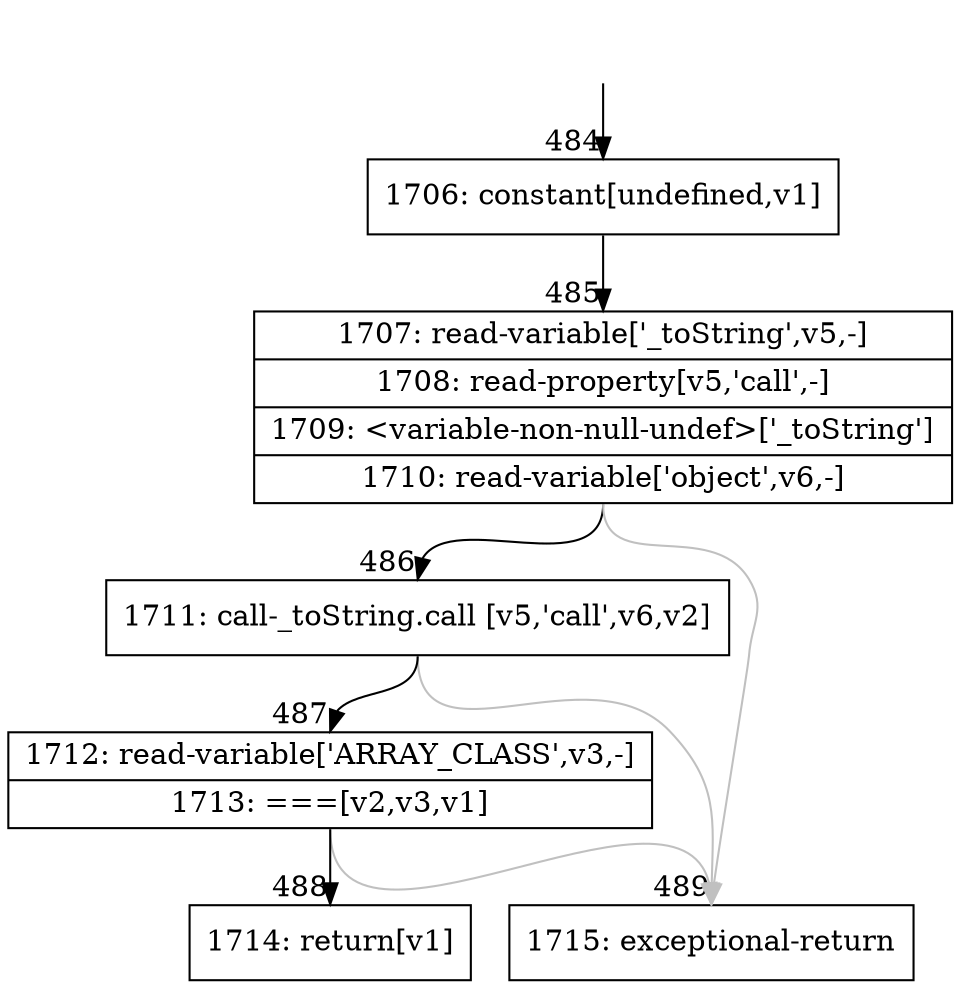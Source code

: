 digraph {
rankdir="TD"
BB_entry32[shape=none,label=""];
BB_entry32 -> BB484 [tailport=s, headport=n, headlabel="    484"]
BB484 [shape=record label="{1706: constant[undefined,v1]}" ] 
BB484 -> BB485 [tailport=s, headport=n, headlabel="      485"]
BB485 [shape=record label="{1707: read-variable['_toString',v5,-]|1708: read-property[v5,'call',-]|1709: \<variable-non-null-undef\>['_toString']|1710: read-variable['object',v6,-]}" ] 
BB485 -> BB486 [tailport=s, headport=n, headlabel="      486"]
BB485 -> BB489 [tailport=s, headport=n, color=gray, headlabel="      489"]
BB486 [shape=record label="{1711: call-_toString.call [v5,'call',v6,v2]}" ] 
BB486 -> BB487 [tailport=s, headport=n, headlabel="      487"]
BB486 -> BB489 [tailport=s, headport=n, color=gray]
BB487 [shape=record label="{1712: read-variable['ARRAY_CLASS',v3,-]|1713: ===[v2,v3,v1]}" ] 
BB487 -> BB488 [tailport=s, headport=n, headlabel="      488"]
BB487 -> BB489 [tailport=s, headport=n, color=gray]
BB488 [shape=record label="{1714: return[v1]}" ] 
BB489 [shape=record label="{1715: exceptional-return}" ] 
//#$~ 316
}
